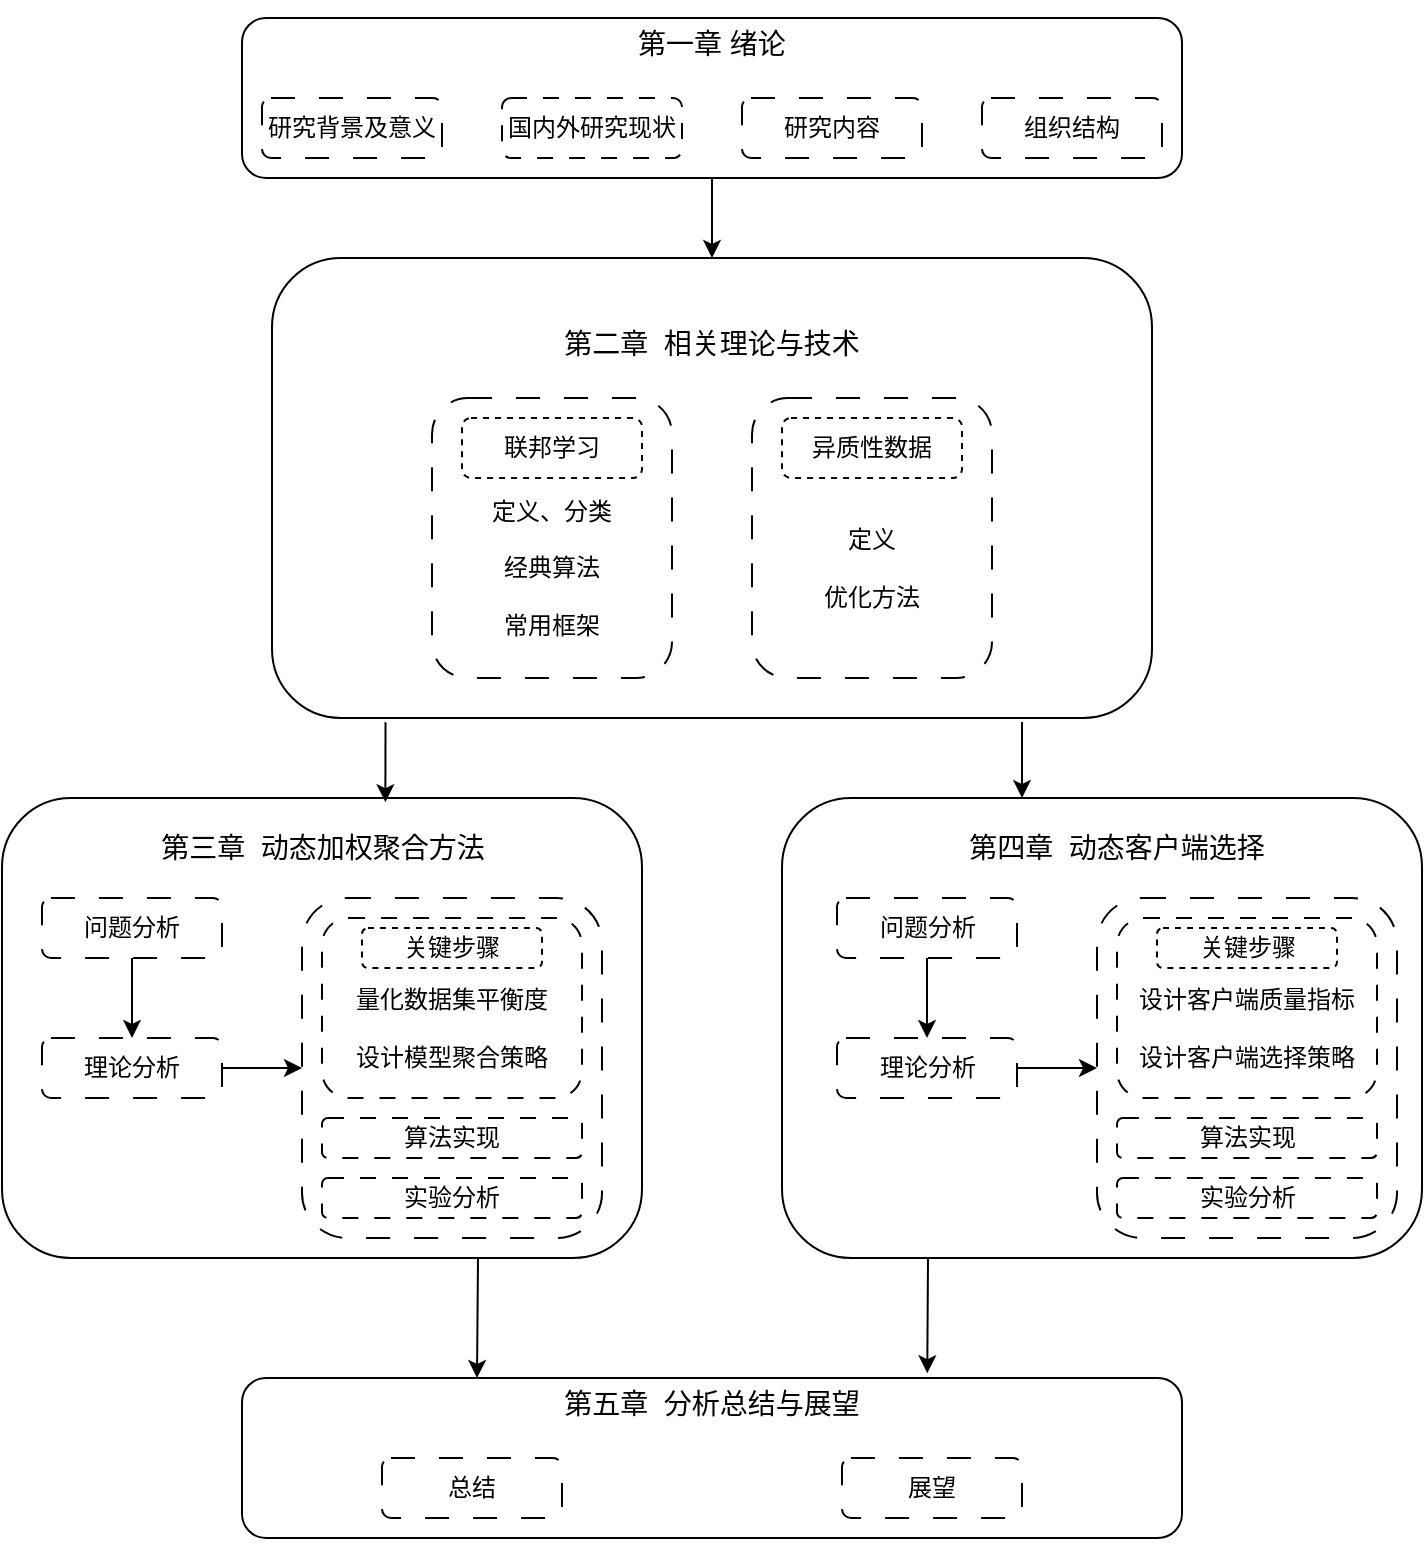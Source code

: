<mxfile version="21.0.8" type="github">
  <diagram name="第 1 页" id="T4vhsmyyaOf0c63LwpKi">
    <mxGraphModel dx="786" dy="461" grid="1" gridSize="10" guides="1" tooltips="1" connect="1" arrows="1" fold="1" page="1" pageScale="1" pageWidth="827" pageHeight="1169" math="0" shadow="0">
      <root>
        <mxCell id="0" />
        <mxCell id="1" parent="0" />
        <mxCell id="UJ7PjZlbbnUGj2bf6kb8-1" value="&lt;p style=&quot;line-height: 100%; font-size: 14px;&quot;&gt;&lt;font style=&quot;font-size: 14px;&quot;&gt;第一章 绪论&lt;/font&gt;&lt;/p&gt;&lt;p style=&quot;line-height: 100%; font-size: 14px;&quot;&gt;&lt;font style=&quot;font-size: 14px;&quot;&gt;&lt;br&gt;&lt;/font&gt;&lt;/p&gt;&lt;p style=&quot;line-height: 100%; font-size: 14px;&quot;&gt;&lt;br&gt;&lt;/p&gt;" style="rounded=1;whiteSpace=wrap;html=1;" vertex="1" parent="1">
          <mxGeometry x="150" y="60" width="470" height="80" as="geometry" />
        </mxCell>
        <mxCell id="UJ7PjZlbbnUGj2bf6kb8-2" value="研究背景及意义" style="rounded=1;whiteSpace=wrap;html=1;dashed=1;dashPattern=12 12;" vertex="1" parent="1">
          <mxGeometry x="160" y="100" width="90" height="30" as="geometry" />
        </mxCell>
        <mxCell id="UJ7PjZlbbnUGj2bf6kb8-3" value="国内外研究现状" style="rounded=1;whiteSpace=wrap;html=1;dashed=1;dashPattern=8 8;" vertex="1" parent="1">
          <mxGeometry x="280" y="100" width="90" height="30" as="geometry" />
        </mxCell>
        <mxCell id="UJ7PjZlbbnUGj2bf6kb8-4" value="研究内容" style="rounded=1;whiteSpace=wrap;html=1;dashed=1;dashPattern=12 12;" vertex="1" parent="1">
          <mxGeometry x="400" y="100" width="90" height="30" as="geometry" />
        </mxCell>
        <mxCell id="UJ7PjZlbbnUGj2bf6kb8-5" value="组织结构" style="rounded=1;whiteSpace=wrap;html=1;dashed=1;dashPattern=12 12;" vertex="1" parent="1">
          <mxGeometry x="520" y="100" width="90" height="30" as="geometry" />
        </mxCell>
        <mxCell id="UJ7PjZlbbnUGj2bf6kb8-8" value="&lt;font style=&quot;font-size: 14px;&quot;&gt;第二章&amp;nbsp; 相关理论与技术&lt;/font&gt;&lt;br&gt;&lt;br&gt;&lt;br&gt;&lt;br&gt;&lt;br&gt;&lt;br&gt;&lt;br&gt;&lt;br&gt;&lt;br&gt;&lt;br&gt;&lt;br&gt;" style="rounded=1;whiteSpace=wrap;html=1;" vertex="1" parent="1">
          <mxGeometry x="165" y="180" width="440" height="230" as="geometry" />
        </mxCell>
        <mxCell id="UJ7PjZlbbnUGj2bf6kb8-6" value="" style="rounded=1;whiteSpace=wrap;html=1;dashed=1;dashPattern=12 12;" vertex="1" parent="1">
          <mxGeometry x="245" y="250" width="120" height="140" as="geometry" />
        </mxCell>
        <mxCell id="UJ7PjZlbbnUGj2bf6kb8-7" value="" style="rounded=1;whiteSpace=wrap;html=1;dashed=1;dashPattern=12 12;" vertex="1" parent="1">
          <mxGeometry x="405" y="250" width="120" height="140" as="geometry" />
        </mxCell>
        <mxCell id="UJ7PjZlbbnUGj2bf6kb8-10" value="联邦学习" style="rounded=1;whiteSpace=wrap;html=1;dashed=1;" vertex="1" parent="1">
          <mxGeometry x="260" y="260" width="90" height="30" as="geometry" />
        </mxCell>
        <mxCell id="UJ7PjZlbbnUGj2bf6kb8-11" value="异质性数据" style="rounded=1;whiteSpace=wrap;html=1;dashed=1;" vertex="1" parent="1">
          <mxGeometry x="420" y="260" width="90" height="30" as="geometry" />
        </mxCell>
        <mxCell id="UJ7PjZlbbnUGj2bf6kb8-12" value="定义、分类&lt;br&gt;&lt;br style=&quot;border-color: var(--border-color);&quot;&gt;经典算法&lt;br&gt;&lt;br style=&quot;border-color: var(--border-color);&quot;&gt;常用框架" style="text;html=1;strokeColor=none;fillColor=none;align=center;verticalAlign=middle;whiteSpace=wrap;rounded=0;" vertex="1" parent="1">
          <mxGeometry x="265" y="320" width="80" height="30" as="geometry" />
        </mxCell>
        <mxCell id="UJ7PjZlbbnUGj2bf6kb8-13" value="定义&lt;br&gt;&lt;br style=&quot;border-color: var(--border-color);&quot;&gt;优化方法" style="text;html=1;strokeColor=none;fillColor=none;align=center;verticalAlign=middle;whiteSpace=wrap;rounded=0;" vertex="1" parent="1">
          <mxGeometry x="425" y="320" width="80" height="30" as="geometry" />
        </mxCell>
        <mxCell id="UJ7PjZlbbnUGj2bf6kb8-14" value="" style="endArrow=classic;html=1;rounded=0;exitX=0.5;exitY=1;exitDx=0;exitDy=0;entryX=0.5;entryY=0;entryDx=0;entryDy=0;" edge="1" parent="1" source="UJ7PjZlbbnUGj2bf6kb8-1" target="UJ7PjZlbbnUGj2bf6kb8-8">
          <mxGeometry width="50" height="50" relative="1" as="geometry">
            <mxPoint x="360" y="250" as="sourcePoint" />
            <mxPoint x="410" y="200" as="targetPoint" />
          </mxGeometry>
        </mxCell>
        <mxCell id="UJ7PjZlbbnUGj2bf6kb8-15" value="" style="rounded=1;whiteSpace=wrap;html=1;" vertex="1" parent="1">
          <mxGeometry x="30" y="450" width="320" height="230" as="geometry" />
        </mxCell>
        <mxCell id="UJ7PjZlbbnUGj2bf6kb8-16" value="" style="rounded=1;whiteSpace=wrap;html=1;" vertex="1" parent="1">
          <mxGeometry x="420" y="450" width="320" height="230" as="geometry" />
        </mxCell>
        <mxCell id="UJ7PjZlbbnUGj2bf6kb8-29" value="" style="edgeStyle=orthogonalEdgeStyle;rounded=0;orthogonalLoop=1;jettySize=auto;html=1;" edge="1" parent="1" source="UJ7PjZlbbnUGj2bf6kb8-17" target="UJ7PjZlbbnUGj2bf6kb8-18">
          <mxGeometry relative="1" as="geometry" />
        </mxCell>
        <mxCell id="UJ7PjZlbbnUGj2bf6kb8-17" value="问题分析" style="rounded=1;whiteSpace=wrap;html=1;dashed=1;dashPattern=12 12;" vertex="1" parent="1">
          <mxGeometry x="50" y="500" width="90" height="30" as="geometry" />
        </mxCell>
        <mxCell id="UJ7PjZlbbnUGj2bf6kb8-18" value="理论分析" style="rounded=1;whiteSpace=wrap;html=1;dashed=1;dashPattern=12 12;" vertex="1" parent="1">
          <mxGeometry x="50" y="570" width="90" height="30" as="geometry" />
        </mxCell>
        <mxCell id="UJ7PjZlbbnUGj2bf6kb8-19" value="" style="rounded=1;whiteSpace=wrap;html=1;dashed=1;dashPattern=12 12;" vertex="1" parent="1">
          <mxGeometry x="180" y="500" width="150" height="170" as="geometry" />
        </mxCell>
        <mxCell id="UJ7PjZlbbnUGj2bf6kb8-20" value="" style="rounded=1;whiteSpace=wrap;html=1;dashed=1;dashPattern=8 8;" vertex="1" parent="1">
          <mxGeometry x="190" y="510" width="130" height="90" as="geometry" />
        </mxCell>
        <mxCell id="UJ7PjZlbbnUGj2bf6kb8-21" value="&lt;font style=&quot;border-color: var(--border-color); font-size: 14px;&quot;&gt;第三章&amp;nbsp; 动态加权聚合方法&lt;/font&gt;" style="text;html=1;strokeColor=none;fillColor=none;align=center;verticalAlign=middle;whiteSpace=wrap;rounded=0;" vertex="1" parent="1">
          <mxGeometry x="92.5" y="460" width="195" height="30" as="geometry" />
        </mxCell>
        <mxCell id="UJ7PjZlbbnUGj2bf6kb8-22" value="&lt;font style=&quot;font-size: 14px;&quot;&gt;第四章&amp;nbsp; 动态客户端选择&lt;/font&gt;" style="text;html=1;strokeColor=none;fillColor=none;align=center;verticalAlign=middle;whiteSpace=wrap;rounded=0;" vertex="1" parent="1">
          <mxGeometry x="490" y="460" width="195" height="30" as="geometry" />
        </mxCell>
        <mxCell id="UJ7PjZlbbnUGj2bf6kb8-23" value="算法实现" style="rounded=1;whiteSpace=wrap;html=1;dashed=1;dashPattern=8 8;" vertex="1" parent="1">
          <mxGeometry x="190" y="610" width="130" height="20" as="geometry" />
        </mxCell>
        <mxCell id="UJ7PjZlbbnUGj2bf6kb8-24" value="实验分析" style="rounded=1;whiteSpace=wrap;html=1;dashed=1;dashPattern=8 8;" vertex="1" parent="1">
          <mxGeometry x="190" y="640" width="130" height="20" as="geometry" />
        </mxCell>
        <mxCell id="UJ7PjZlbbnUGj2bf6kb8-25" value="关键步骤" style="rounded=1;whiteSpace=wrap;html=1;dashed=1;" vertex="1" parent="1">
          <mxGeometry x="210" y="515" width="90" height="20" as="geometry" />
        </mxCell>
        <mxCell id="UJ7PjZlbbnUGj2bf6kb8-26" value="量化数据集平衡度&lt;br&gt;&lt;br&gt;设计模型聚合策略" style="text;html=1;strokeColor=none;fillColor=none;align=center;verticalAlign=middle;whiteSpace=wrap;rounded=0;" vertex="1" parent="1">
          <mxGeometry x="205" y="550" width="100" height="30" as="geometry" />
        </mxCell>
        <mxCell id="UJ7PjZlbbnUGj2bf6kb8-27" value="" style="endArrow=classic;html=1;rounded=0;exitX=0.129;exitY=1.009;exitDx=0;exitDy=0;exitPerimeter=0;entryX=0.599;entryY=0.009;entryDx=0;entryDy=0;entryPerimeter=0;" edge="1" parent="1" source="UJ7PjZlbbnUGj2bf6kb8-8" target="UJ7PjZlbbnUGj2bf6kb8-15">
          <mxGeometry width="50" height="50" relative="1" as="geometry">
            <mxPoint x="330" y="530" as="sourcePoint" />
            <mxPoint x="380" y="480" as="targetPoint" />
          </mxGeometry>
        </mxCell>
        <mxCell id="UJ7PjZlbbnUGj2bf6kb8-28" value="" style="endArrow=classic;html=1;rounded=0;entryX=0.375;entryY=0;entryDx=0;entryDy=0;entryPerimeter=0;" edge="1" parent="1" target="UJ7PjZlbbnUGj2bf6kb8-16">
          <mxGeometry width="50" height="50" relative="1" as="geometry">
            <mxPoint x="540" y="412" as="sourcePoint" />
            <mxPoint x="589" y="450" as="targetPoint" />
          </mxGeometry>
        </mxCell>
        <mxCell id="UJ7PjZlbbnUGj2bf6kb8-31" value="" style="endArrow=classic;html=1;rounded=0;entryX=0;entryY=0.5;entryDx=0;entryDy=0;exitX=1;exitY=0.5;exitDx=0;exitDy=0;exitPerimeter=0;" edge="1" parent="1" source="UJ7PjZlbbnUGj2bf6kb8-18" target="UJ7PjZlbbnUGj2bf6kb8-19">
          <mxGeometry width="50" height="50" relative="1" as="geometry">
            <mxPoint x="150" y="590" as="sourcePoint" />
            <mxPoint x="200" y="540" as="targetPoint" />
          </mxGeometry>
        </mxCell>
        <mxCell id="UJ7PjZlbbnUGj2bf6kb8-32" value="" style="edgeStyle=orthogonalEdgeStyle;rounded=0;orthogonalLoop=1;jettySize=auto;html=1;" edge="1" parent="1" source="UJ7PjZlbbnUGj2bf6kb8-33" target="UJ7PjZlbbnUGj2bf6kb8-34">
          <mxGeometry relative="1" as="geometry" />
        </mxCell>
        <mxCell id="UJ7PjZlbbnUGj2bf6kb8-33" value="问题分析" style="rounded=1;whiteSpace=wrap;html=1;dashed=1;dashPattern=12 12;" vertex="1" parent="1">
          <mxGeometry x="447.5" y="500" width="90" height="30" as="geometry" />
        </mxCell>
        <mxCell id="UJ7PjZlbbnUGj2bf6kb8-34" value="理论分析" style="rounded=1;whiteSpace=wrap;html=1;dashed=1;dashPattern=12 12;" vertex="1" parent="1">
          <mxGeometry x="447.5" y="570" width="90" height="30" as="geometry" />
        </mxCell>
        <mxCell id="UJ7PjZlbbnUGj2bf6kb8-35" value="" style="rounded=1;whiteSpace=wrap;html=1;dashed=1;dashPattern=12 12;" vertex="1" parent="1">
          <mxGeometry x="577.5" y="500" width="150" height="170" as="geometry" />
        </mxCell>
        <mxCell id="UJ7PjZlbbnUGj2bf6kb8-36" value="" style="rounded=1;whiteSpace=wrap;html=1;dashed=1;dashPattern=8 8;" vertex="1" parent="1">
          <mxGeometry x="587.5" y="510" width="130" height="90" as="geometry" />
        </mxCell>
        <mxCell id="UJ7PjZlbbnUGj2bf6kb8-37" value="算法实现" style="rounded=1;whiteSpace=wrap;html=1;dashed=1;dashPattern=8 8;" vertex="1" parent="1">
          <mxGeometry x="587.5" y="610" width="130" height="20" as="geometry" />
        </mxCell>
        <mxCell id="UJ7PjZlbbnUGj2bf6kb8-38" value="实验分析" style="rounded=1;whiteSpace=wrap;html=1;dashed=1;dashPattern=8 8;" vertex="1" parent="1">
          <mxGeometry x="587.5" y="640" width="130" height="20" as="geometry" />
        </mxCell>
        <mxCell id="UJ7PjZlbbnUGj2bf6kb8-39" value="关键步骤" style="rounded=1;whiteSpace=wrap;html=1;dashed=1;" vertex="1" parent="1">
          <mxGeometry x="607.5" y="515" width="90" height="20" as="geometry" />
        </mxCell>
        <mxCell id="UJ7PjZlbbnUGj2bf6kb8-40" value="设计客户端质量指标&lt;br&gt;&lt;br&gt;设计客户端选择策略" style="text;html=1;strokeColor=none;fillColor=none;align=center;verticalAlign=middle;whiteSpace=wrap;rounded=0;" vertex="1" parent="1">
          <mxGeometry x="596.25" y="550" width="112.5" height="30" as="geometry" />
        </mxCell>
        <mxCell id="UJ7PjZlbbnUGj2bf6kb8-41" value="" style="endArrow=classic;html=1;rounded=0;entryX=0;entryY=0.5;entryDx=0;entryDy=0;exitX=1;exitY=0.5;exitDx=0;exitDy=0;exitPerimeter=0;" edge="1" parent="1" source="UJ7PjZlbbnUGj2bf6kb8-34" target="UJ7PjZlbbnUGj2bf6kb8-35">
          <mxGeometry width="50" height="50" relative="1" as="geometry">
            <mxPoint x="547.5" y="590" as="sourcePoint" />
            <mxPoint x="597.5" y="540" as="targetPoint" />
          </mxGeometry>
        </mxCell>
        <mxCell id="UJ7PjZlbbnUGj2bf6kb8-42" value="&lt;p style=&quot;line-height: 100%; font-size: 14px;&quot;&gt;&lt;font style=&quot;font-size: 14px;&quot;&gt;第五章&amp;nbsp; 分析总结与展望&lt;/font&gt;&lt;/p&gt;&lt;p style=&quot;line-height: 100%; font-size: 14px;&quot;&gt;&lt;font style=&quot;font-size: 14px;&quot;&gt;&lt;br&gt;&lt;/font&gt;&lt;/p&gt;&lt;p style=&quot;line-height: 100%; font-size: 14px;&quot;&gt;&lt;br&gt;&lt;/p&gt;" style="rounded=1;whiteSpace=wrap;html=1;" vertex="1" parent="1">
          <mxGeometry x="150" y="740" width="470" height="80" as="geometry" />
        </mxCell>
        <mxCell id="UJ7PjZlbbnUGj2bf6kb8-43" value="总结" style="rounded=1;whiteSpace=wrap;html=1;dashed=1;dashPattern=12 12;" vertex="1" parent="1">
          <mxGeometry x="220" y="780" width="90" height="30" as="geometry" />
        </mxCell>
        <mxCell id="UJ7PjZlbbnUGj2bf6kb8-46" value="展望" style="rounded=1;whiteSpace=wrap;html=1;dashed=1;dashPattern=12 12;" vertex="1" parent="1">
          <mxGeometry x="450" y="780" width="90" height="30" as="geometry" />
        </mxCell>
        <mxCell id="UJ7PjZlbbnUGj2bf6kb8-47" value="" style="endArrow=classic;html=1;rounded=0;entryX=0.25;entryY=0;entryDx=0;entryDy=0;" edge="1" parent="1" target="UJ7PjZlbbnUGj2bf6kb8-42">
          <mxGeometry width="50" height="50" relative="1" as="geometry">
            <mxPoint x="268" y="680" as="sourcePoint" />
            <mxPoint x="330" y="610" as="targetPoint" />
          </mxGeometry>
        </mxCell>
        <mxCell id="UJ7PjZlbbnUGj2bf6kb8-48" value="" style="endArrow=classic;html=1;rounded=0;entryX=0.729;entryY=-0.03;entryDx=0;entryDy=0;entryPerimeter=0;" edge="1" parent="1" target="UJ7PjZlbbnUGj2bf6kb8-42">
          <mxGeometry width="50" height="50" relative="1" as="geometry">
            <mxPoint x="493" y="680" as="sourcePoint" />
            <mxPoint x="540" y="630" as="targetPoint" />
          </mxGeometry>
        </mxCell>
      </root>
    </mxGraphModel>
  </diagram>
</mxfile>
